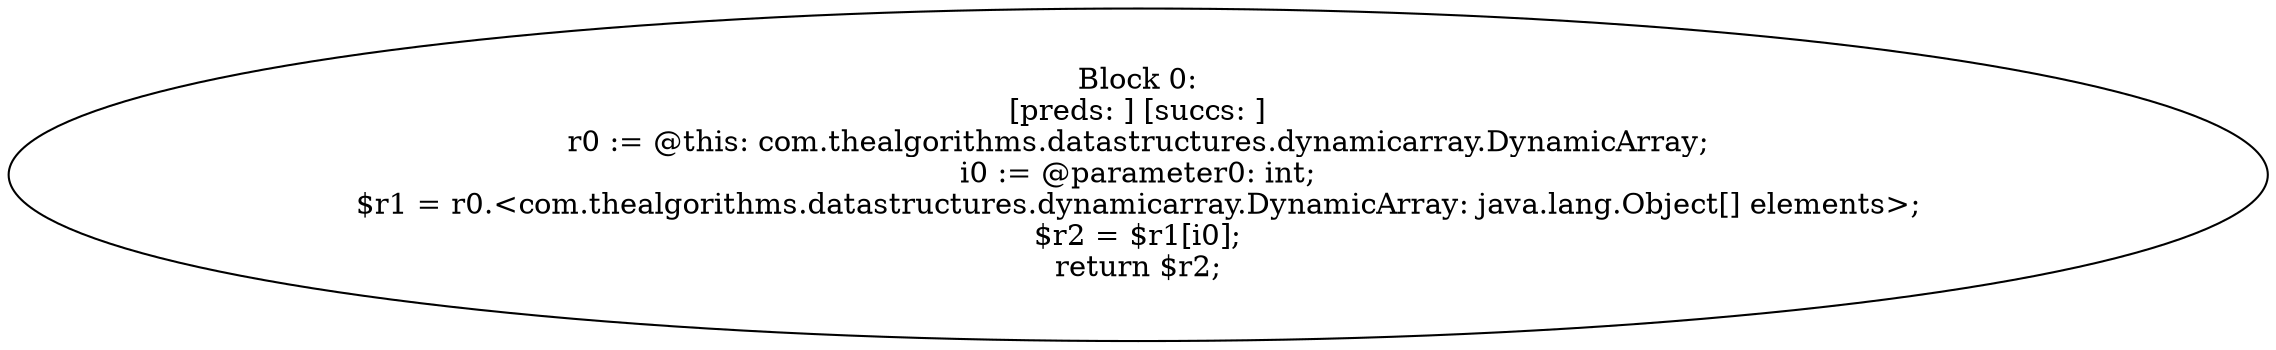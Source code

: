 digraph "unitGraph" {
    "Block 0:
[preds: ] [succs: ]
r0 := @this: com.thealgorithms.datastructures.dynamicarray.DynamicArray;
i0 := @parameter0: int;
$r1 = r0.<com.thealgorithms.datastructures.dynamicarray.DynamicArray: java.lang.Object[] elements>;
$r2 = $r1[i0];
return $r2;
"
}

